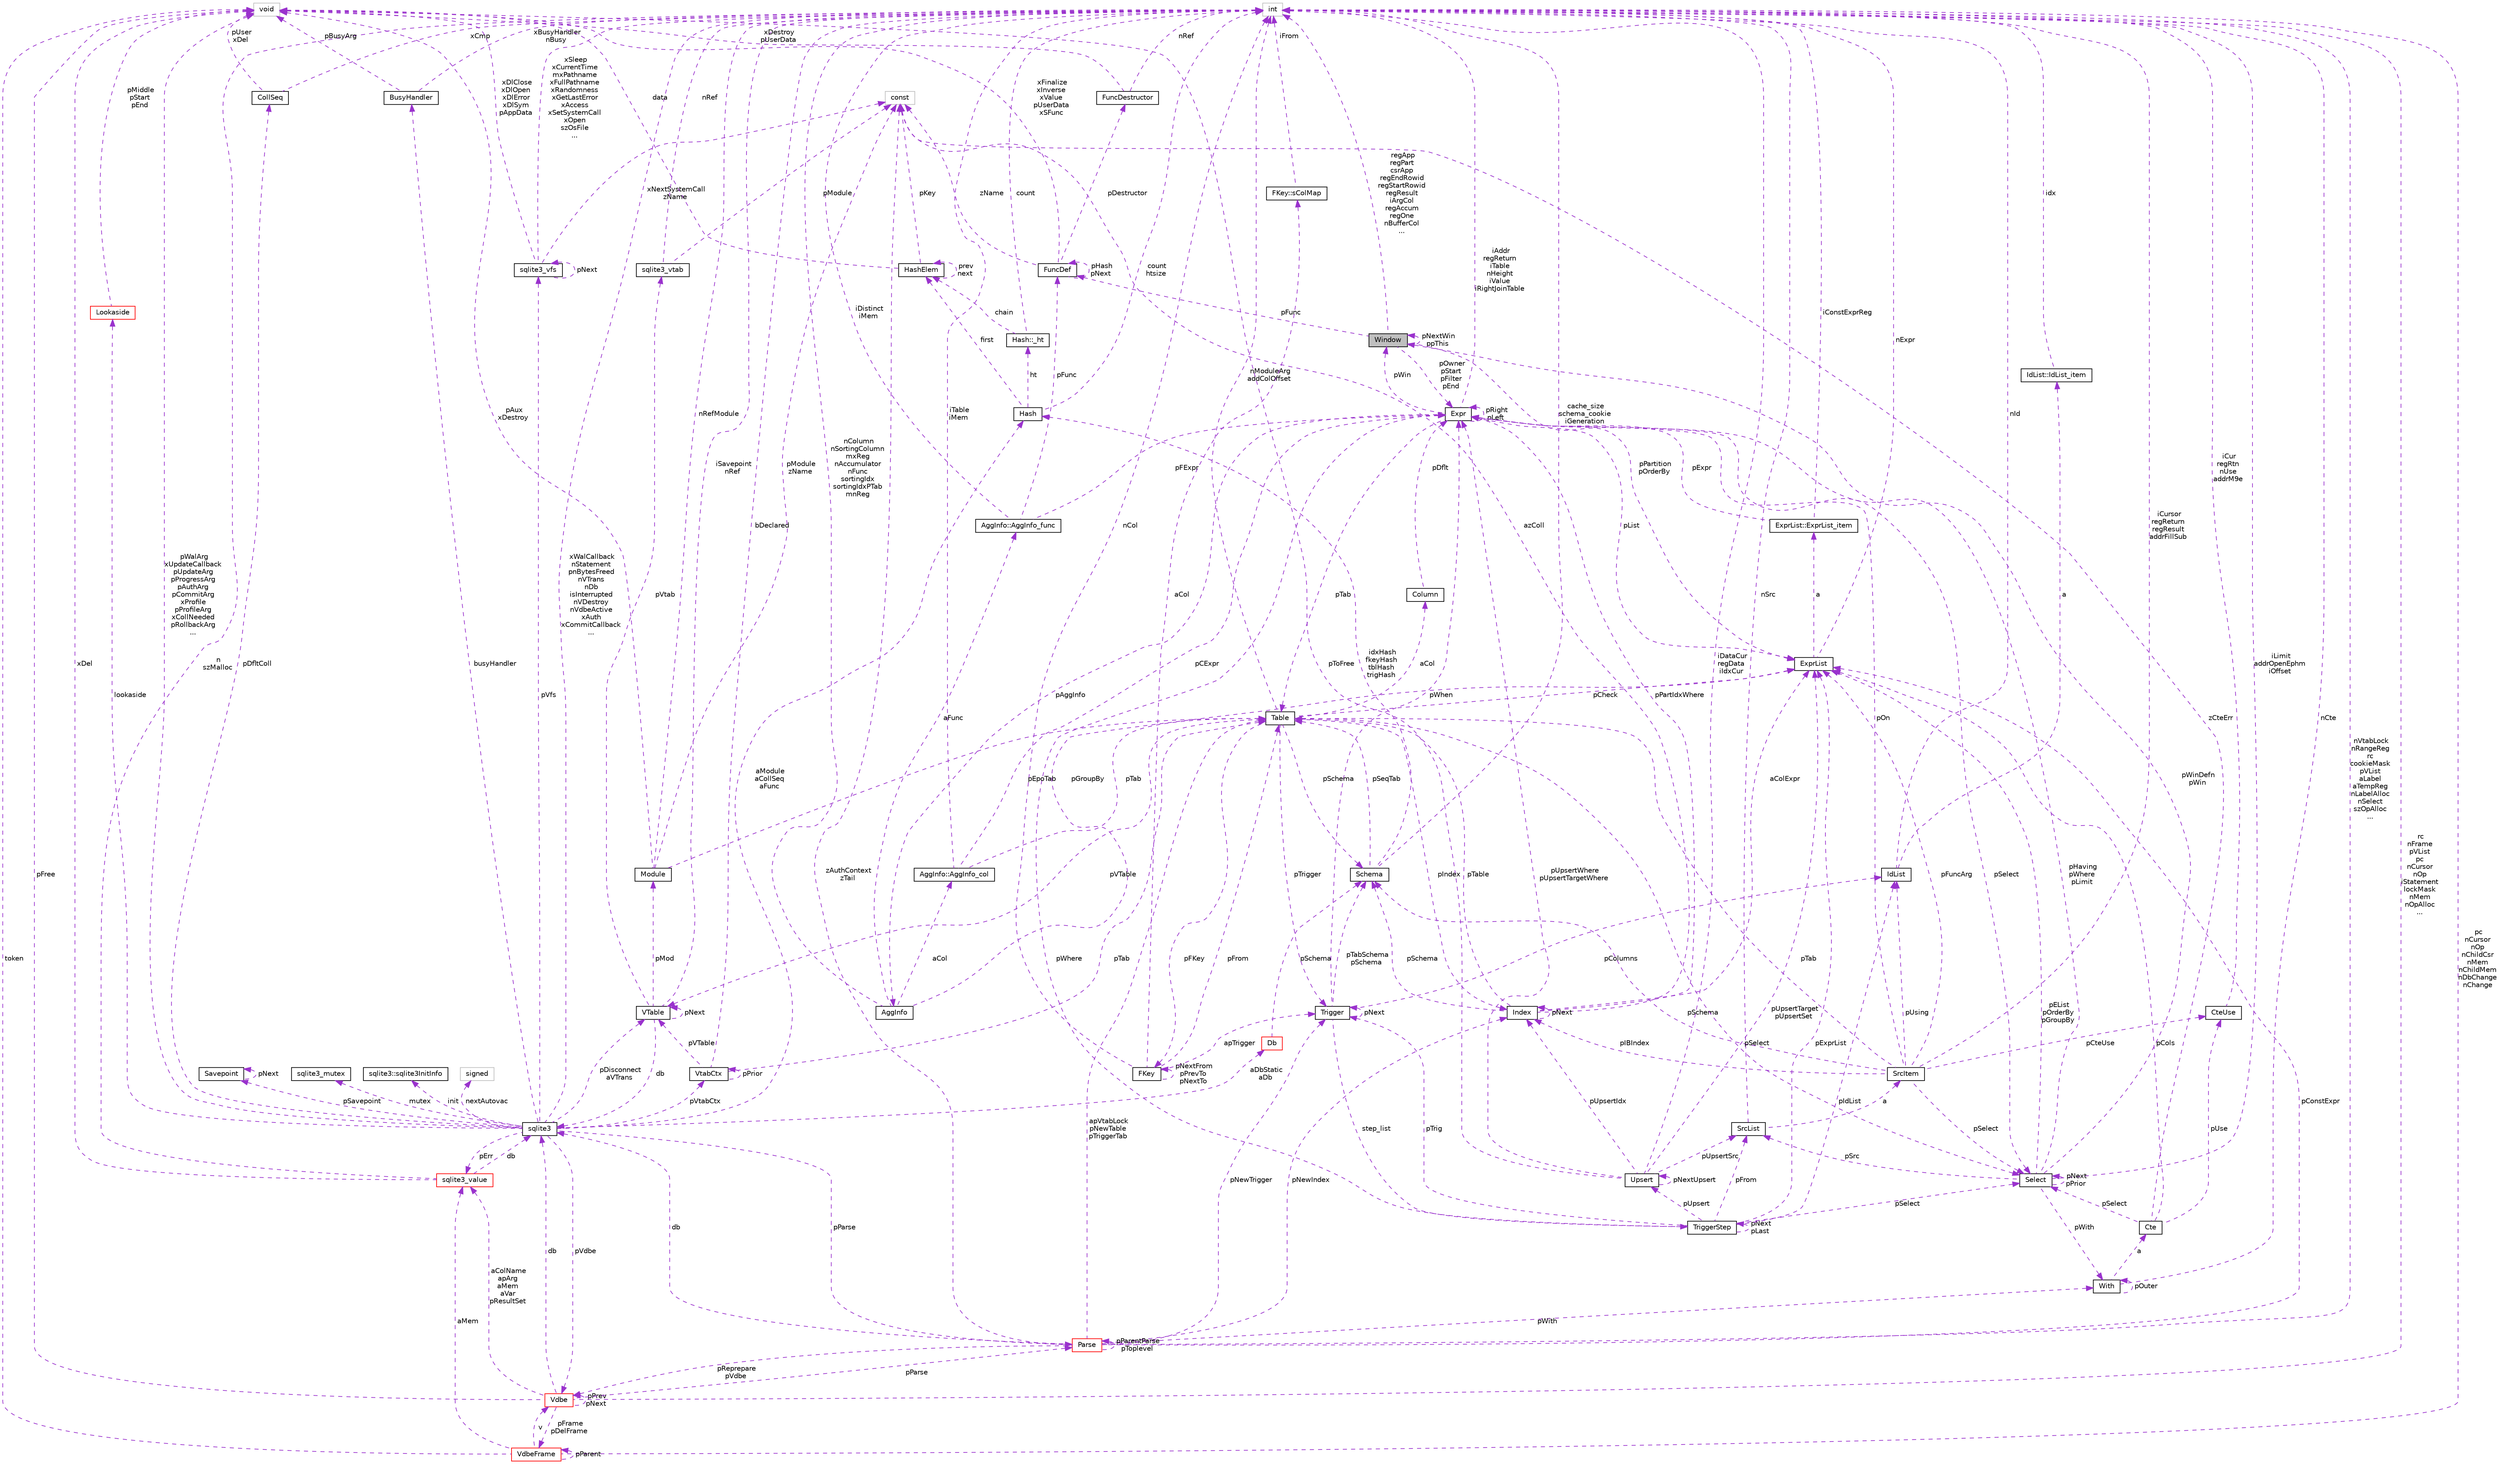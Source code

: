 digraph "Window"
{
 // LATEX_PDF_SIZE
  edge [fontname="Helvetica",fontsize="10",labelfontname="Helvetica",labelfontsize="10"];
  node [fontname="Helvetica",fontsize="10",shape=record];
  Node1 [label="Window",height=0.2,width=0.4,color="black", fillcolor="grey75", style="filled", fontcolor="black",tooltip=" "];
  Node2 -> Node1 [dir="back",color="darkorchid3",fontsize="10",style="dashed",label=" pOwner\npStart\npFilter\npEnd" ,fontname="Helvetica"];
  Node2 [label="Expr",height=0.2,width=0.4,color="black", fillcolor="white", style="filled",URL="$structExpr.html",tooltip=" "];
  Node3 -> Node2 [dir="back",color="darkorchid3",fontsize="10",style="dashed",label=" pAggInfo" ,fontname="Helvetica"];
  Node3 [label="AggInfo",height=0.2,width=0.4,color="black", fillcolor="white", style="filled",URL="$structAggInfo.html",tooltip=" "];
  Node4 -> Node3 [dir="back",color="darkorchid3",fontsize="10",style="dashed",label=" aCol" ,fontname="Helvetica"];
  Node4 [label="AggInfo::AggInfo_col",height=0.2,width=0.4,color="black", fillcolor="white", style="filled",URL="$structAggInfo_1_1AggInfo__col.html",tooltip=" "];
  Node2 -> Node4 [dir="back",color="darkorchid3",fontsize="10",style="dashed",label=" pCExpr" ,fontname="Helvetica"];
  Node5 -> Node4 [dir="back",color="darkorchid3",fontsize="10",style="dashed",label=" iTable\niMem" ,fontname="Helvetica"];
  Node5 [label="int",height=0.2,width=0.4,color="grey75", fillcolor="white", style="filled",tooltip=" "];
  Node6 -> Node4 [dir="back",color="darkorchid3",fontsize="10",style="dashed",label=" pTab" ,fontname="Helvetica"];
  Node6 [label="Table",height=0.2,width=0.4,color="black", fillcolor="white", style="filled",URL="$structTable.html",tooltip=" "];
  Node7 -> Node6 [dir="back",color="darkorchid3",fontsize="10",style="dashed",label=" pSchema" ,fontname="Helvetica"];
  Node7 [label="Schema",height=0.2,width=0.4,color="black", fillcolor="white", style="filled",URL="$structSchema.html",tooltip=" "];
  Node5 -> Node7 [dir="back",color="darkorchid3",fontsize="10",style="dashed",label=" cache_size\nschema_cookie\niGeneration" ,fontname="Helvetica"];
  Node6 -> Node7 [dir="back",color="darkorchid3",fontsize="10",style="dashed",label=" pSeqTab" ,fontname="Helvetica"];
  Node8 -> Node7 [dir="back",color="darkorchid3",fontsize="10",style="dashed",label=" idxHash\nfkeyHash\ntblHash\ntrigHash" ,fontname="Helvetica"];
  Node8 [label="Hash",height=0.2,width=0.4,color="black", fillcolor="white", style="filled",URL="$structHash.html",tooltip=" "];
  Node9 -> Node8 [dir="back",color="darkorchid3",fontsize="10",style="dashed",label=" ht" ,fontname="Helvetica"];
  Node9 [label="Hash::_ht",height=0.2,width=0.4,color="black", fillcolor="white", style="filled",URL="$structHash_1_1__ht.html",tooltip=" "];
  Node5 -> Node9 [dir="back",color="darkorchid3",fontsize="10",style="dashed",label=" count" ,fontname="Helvetica"];
  Node10 -> Node9 [dir="back",color="darkorchid3",fontsize="10",style="dashed",label=" chain" ,fontname="Helvetica"];
  Node10 [label="HashElem",height=0.2,width=0.4,color="black", fillcolor="white", style="filled",URL="$structHashElem.html",tooltip=" "];
  Node11 -> Node10 [dir="back",color="darkorchid3",fontsize="10",style="dashed",label=" data" ,fontname="Helvetica"];
  Node11 [label="void",height=0.2,width=0.4,color="grey75", fillcolor="white", style="filled",tooltip=" "];
  Node10 -> Node10 [dir="back",color="darkorchid3",fontsize="10",style="dashed",label=" prev\nnext" ,fontname="Helvetica"];
  Node12 -> Node10 [dir="back",color="darkorchid3",fontsize="10",style="dashed",label=" pKey" ,fontname="Helvetica"];
  Node12 [label="const",height=0.2,width=0.4,color="grey75", fillcolor="white", style="filled",tooltip=" "];
  Node5 -> Node8 [dir="back",color="darkorchid3",fontsize="10",style="dashed",label=" count\nhtsize" ,fontname="Helvetica"];
  Node10 -> Node8 [dir="back",color="darkorchid3",fontsize="10",style="dashed",label=" first" ,fontname="Helvetica"];
  Node13 -> Node6 [dir="back",color="darkorchid3",fontsize="10",style="dashed",label=" aCol" ,fontname="Helvetica"];
  Node13 [label="Column",height=0.2,width=0.4,color="black", fillcolor="white", style="filled",URL="$structColumn.html",tooltip=" "];
  Node2 -> Node13 [dir="back",color="darkorchid3",fontsize="10",style="dashed",label=" pDflt" ,fontname="Helvetica"];
  Node14 -> Node6 [dir="back",color="darkorchid3",fontsize="10",style="dashed",label=" pFKey" ,fontname="Helvetica"];
  Node14 [label="FKey",height=0.2,width=0.4,color="black", fillcolor="white", style="filled",URL="$structFKey.html",tooltip=" "];
  Node15 -> Node14 [dir="back",color="darkorchid3",fontsize="10",style="dashed",label=" aCol" ,fontname="Helvetica"];
  Node15 [label="FKey::sColMap",height=0.2,width=0.4,color="black", fillcolor="white", style="filled",URL="$structFKey_1_1sColMap.html",tooltip=" "];
  Node5 -> Node15 [dir="back",color="darkorchid3",fontsize="10",style="dashed",label=" iFrom" ,fontname="Helvetica"];
  Node14 -> Node14 [dir="back",color="darkorchid3",fontsize="10",style="dashed",label=" pNextFrom\npPrevTo\npNextTo" ,fontname="Helvetica"];
  Node5 -> Node14 [dir="back",color="darkorchid3",fontsize="10",style="dashed",label=" nCol" ,fontname="Helvetica"];
  Node6 -> Node14 [dir="back",color="darkorchid3",fontsize="10",style="dashed",label=" pFrom" ,fontname="Helvetica"];
  Node16 -> Node14 [dir="back",color="darkorchid3",fontsize="10",style="dashed",label=" apTrigger" ,fontname="Helvetica"];
  Node16 [label="Trigger",height=0.2,width=0.4,color="black", fillcolor="white", style="filled",URL="$structTrigger.html",tooltip=" "];
  Node17 -> Node16 [dir="back",color="darkorchid3",fontsize="10",style="dashed",label=" step_list" ,fontname="Helvetica"];
  Node17 [label="TriggerStep",height=0.2,width=0.4,color="black", fillcolor="white", style="filled",URL="$structTriggerStep.html",tooltip=" "];
  Node17 -> Node17 [dir="back",color="darkorchid3",fontsize="10",style="dashed",label=" pNext\npLast" ,fontname="Helvetica"];
  Node2 -> Node17 [dir="back",color="darkorchid3",fontsize="10",style="dashed",label=" pWhere" ,fontname="Helvetica"];
  Node18 -> Node17 [dir="back",color="darkorchid3",fontsize="10",style="dashed",label=" pIdList" ,fontname="Helvetica"];
  Node18 [label="IdList",height=0.2,width=0.4,color="black", fillcolor="white", style="filled",URL="$structIdList.html",tooltip=" "];
  Node19 -> Node18 [dir="back",color="darkorchid3",fontsize="10",style="dashed",label=" a" ,fontname="Helvetica"];
  Node19 [label="IdList::IdList_item",height=0.2,width=0.4,color="black", fillcolor="white", style="filled",URL="$structIdList_1_1IdList__item.html",tooltip=" "];
  Node5 -> Node19 [dir="back",color="darkorchid3",fontsize="10",style="dashed",label=" idx" ,fontname="Helvetica"];
  Node5 -> Node18 [dir="back",color="darkorchid3",fontsize="10",style="dashed",label=" nId" ,fontname="Helvetica"];
  Node20 -> Node17 [dir="back",color="darkorchid3",fontsize="10",style="dashed",label=" pSelect" ,fontname="Helvetica"];
  Node20 [label="Select",height=0.2,width=0.4,color="black", fillcolor="white", style="filled",URL="$structSelect.html",tooltip=" "];
  Node2 -> Node20 [dir="back",color="darkorchid3",fontsize="10",style="dashed",label=" pHaving\npWhere\npLimit" ,fontname="Helvetica"];
  Node21 -> Node20 [dir="back",color="darkorchid3",fontsize="10",style="dashed",label=" pWith" ,fontname="Helvetica"];
  Node21 [label="With",height=0.2,width=0.4,color="black", fillcolor="white", style="filled",URL="$structWith.html",tooltip=" "];
  Node22 -> Node21 [dir="back",color="darkorchid3",fontsize="10",style="dashed",label=" a" ,fontname="Helvetica"];
  Node22 [label="Cte",height=0.2,width=0.4,color="black", fillcolor="white", style="filled",URL="$structCte.html",tooltip=" "];
  Node23 -> Node22 [dir="back",color="darkorchid3",fontsize="10",style="dashed",label=" pUse" ,fontname="Helvetica"];
  Node23 [label="CteUse",height=0.2,width=0.4,color="black", fillcolor="white", style="filled",URL="$structCteUse.html",tooltip=" "];
  Node5 -> Node23 [dir="back",color="darkorchid3",fontsize="10",style="dashed",label=" iCur\nregRtn\nnUse\naddrM9e" ,fontname="Helvetica"];
  Node20 -> Node22 [dir="back",color="darkorchid3",fontsize="10",style="dashed",label=" pSelect" ,fontname="Helvetica"];
  Node12 -> Node22 [dir="back",color="darkorchid3",fontsize="10",style="dashed",label=" zCteErr" ,fontname="Helvetica"];
  Node24 -> Node22 [dir="back",color="darkorchid3",fontsize="10",style="dashed",label=" pCols" ,fontname="Helvetica"];
  Node24 [label="ExprList",height=0.2,width=0.4,color="black", fillcolor="white", style="filled",URL="$structExprList.html",tooltip=" "];
  Node25 -> Node24 [dir="back",color="darkorchid3",fontsize="10",style="dashed",label=" a" ,fontname="Helvetica"];
  Node25 [label="ExprList::ExprList_item",height=0.2,width=0.4,color="black", fillcolor="white", style="filled",URL="$structExprList_1_1ExprList__item.html",tooltip=" "];
  Node2 -> Node25 [dir="back",color="darkorchid3",fontsize="10",style="dashed",label=" pExpr" ,fontname="Helvetica"];
  Node5 -> Node25 [dir="back",color="darkorchid3",fontsize="10",style="dashed",label=" iConstExprReg" ,fontname="Helvetica"];
  Node5 -> Node24 [dir="back",color="darkorchid3",fontsize="10",style="dashed",label=" nExpr" ,fontname="Helvetica"];
  Node21 -> Node21 [dir="back",color="darkorchid3",fontsize="10",style="dashed",label=" pOuter" ,fontname="Helvetica"];
  Node5 -> Node21 [dir="back",color="darkorchid3",fontsize="10",style="dashed",label=" nCte" ,fontname="Helvetica"];
  Node5 -> Node20 [dir="back",color="darkorchid3",fontsize="10",style="dashed",label=" iLimit\naddrOpenEphm\niOffset" ,fontname="Helvetica"];
  Node20 -> Node20 [dir="back",color="darkorchid3",fontsize="10",style="dashed",label=" pNext\npPrior" ,fontname="Helvetica"];
  Node26 -> Node20 [dir="back",color="darkorchid3",fontsize="10",style="dashed",label=" pSrc" ,fontname="Helvetica"];
  Node26 [label="SrcList",height=0.2,width=0.4,color="black", fillcolor="white", style="filled",URL="$structSrcList.html",tooltip=" "];
  Node27 -> Node26 [dir="back",color="darkorchid3",fontsize="10",style="dashed",label=" a" ,fontname="Helvetica"];
  Node27 [label="SrcItem",height=0.2,width=0.4,color="black", fillcolor="white", style="filled",URL="$structSrcItem.html",tooltip=" "];
  Node7 -> Node27 [dir="back",color="darkorchid3",fontsize="10",style="dashed",label=" pSchema" ,fontname="Helvetica"];
  Node23 -> Node27 [dir="back",color="darkorchid3",fontsize="10",style="dashed",label=" pCteUse" ,fontname="Helvetica"];
  Node2 -> Node27 [dir="back",color="darkorchid3",fontsize="10",style="dashed",label=" pOn" ,fontname="Helvetica"];
  Node18 -> Node27 [dir="back",color="darkorchid3",fontsize="10",style="dashed",label=" pUsing" ,fontname="Helvetica"];
  Node5 -> Node27 [dir="back",color="darkorchid3",fontsize="10",style="dashed",label=" iCursor\nregReturn\nregResult\naddrFillSub" ,fontname="Helvetica"];
  Node6 -> Node27 [dir="back",color="darkorchid3",fontsize="10",style="dashed",label=" pTab" ,fontname="Helvetica"];
  Node20 -> Node27 [dir="back",color="darkorchid3",fontsize="10",style="dashed",label=" pSelect" ,fontname="Helvetica"];
  Node28 -> Node27 [dir="back",color="darkorchid3",fontsize="10",style="dashed",label=" pIBIndex" ,fontname="Helvetica"];
  Node28 [label="Index",height=0.2,width=0.4,color="black", fillcolor="white", style="filled",URL="$structIndex.html",tooltip=" "];
  Node7 -> Node28 [dir="back",color="darkorchid3",fontsize="10",style="dashed",label=" pSchema" ,fontname="Helvetica"];
  Node2 -> Node28 [dir="back",color="darkorchid3",fontsize="10",style="dashed",label=" pPartIdxWhere" ,fontname="Helvetica"];
  Node6 -> Node28 [dir="back",color="darkorchid3",fontsize="10",style="dashed",label=" pTable" ,fontname="Helvetica"];
  Node24 -> Node28 [dir="back",color="darkorchid3",fontsize="10",style="dashed",label=" aColExpr" ,fontname="Helvetica"];
  Node12 -> Node28 [dir="back",color="darkorchid3",fontsize="10",style="dashed",label=" azColl" ,fontname="Helvetica"];
  Node28 -> Node28 [dir="back",color="darkorchid3",fontsize="10",style="dashed",label=" pNext" ,fontname="Helvetica"];
  Node24 -> Node27 [dir="back",color="darkorchid3",fontsize="10",style="dashed",label=" pFuncArg" ,fontname="Helvetica"];
  Node5 -> Node26 [dir="back",color="darkorchid3",fontsize="10",style="dashed",label=" nSrc" ,fontname="Helvetica"];
  Node24 -> Node20 [dir="back",color="darkorchid3",fontsize="10",style="dashed",label=" pEList\npOrderBy\npGroupBy" ,fontname="Helvetica"];
  Node1 -> Node20 [dir="back",color="darkorchid3",fontsize="10",style="dashed",label=" pWinDefn\npWin" ,fontname="Helvetica"];
  Node16 -> Node17 [dir="back",color="darkorchid3",fontsize="10",style="dashed",label=" pTrig" ,fontname="Helvetica"];
  Node26 -> Node17 [dir="back",color="darkorchid3",fontsize="10",style="dashed",label=" pFrom" ,fontname="Helvetica"];
  Node24 -> Node17 [dir="back",color="darkorchid3",fontsize="10",style="dashed",label=" pExprList" ,fontname="Helvetica"];
  Node29 -> Node17 [dir="back",color="darkorchid3",fontsize="10",style="dashed",label=" pUpsert" ,fontname="Helvetica"];
  Node29 [label="Upsert",height=0.2,width=0.4,color="black", fillcolor="white", style="filled",URL="$structUpsert.html",tooltip=" "];
  Node2 -> Node29 [dir="back",color="darkorchid3",fontsize="10",style="dashed",label=" pUpsertWhere\npUpsertTargetWhere" ,fontname="Helvetica"];
  Node11 -> Node29 [dir="back",color="darkorchid3",fontsize="10",style="dashed",label=" pToFree" ,fontname="Helvetica"];
  Node5 -> Node29 [dir="back",color="darkorchid3",fontsize="10",style="dashed",label=" iDataCur\nregData\niIdxCur" ,fontname="Helvetica"];
  Node26 -> Node29 [dir="back",color="darkorchid3",fontsize="10",style="dashed",label=" pUpsertSrc" ,fontname="Helvetica"];
  Node28 -> Node29 [dir="back",color="darkorchid3",fontsize="10",style="dashed",label=" pUpsertIdx" ,fontname="Helvetica"];
  Node24 -> Node29 [dir="back",color="darkorchid3",fontsize="10",style="dashed",label=" pUpsertTarget\npUpsertSet" ,fontname="Helvetica"];
  Node29 -> Node29 [dir="back",color="darkorchid3",fontsize="10",style="dashed",label=" pNextUpsert" ,fontname="Helvetica"];
  Node7 -> Node16 [dir="back",color="darkorchid3",fontsize="10",style="dashed",label=" pTabSchema\npSchema" ,fontname="Helvetica"];
  Node2 -> Node16 [dir="back",color="darkorchid3",fontsize="10",style="dashed",label=" pWhen" ,fontname="Helvetica"];
  Node18 -> Node16 [dir="back",color="darkorchid3",fontsize="10",style="dashed",label=" pColumns" ,fontname="Helvetica"];
  Node16 -> Node16 [dir="back",color="darkorchid3",fontsize="10",style="dashed",label=" pNext" ,fontname="Helvetica"];
  Node30 -> Node6 [dir="back",color="darkorchid3",fontsize="10",style="dashed",label=" pVTable" ,fontname="Helvetica"];
  Node30 [label="VTable",height=0.2,width=0.4,color="black", fillcolor="white", style="filled",URL="$structVTable.html",tooltip=" "];
  Node31 -> Node30 [dir="back",color="darkorchid3",fontsize="10",style="dashed",label=" db" ,fontname="Helvetica"];
  Node31 [label="sqlite3",height=0.2,width=0.4,color="black", fillcolor="white", style="filled",URL="$structsqlite3.html",tooltip=" "];
  Node32 -> Node31 [dir="back",color="darkorchid3",fontsize="10",style="dashed",label=" pVdbe" ,fontname="Helvetica"];
  Node32 [label="Vdbe",height=0.2,width=0.4,color="red", fillcolor="white", style="filled",URL="$structVdbe.html",tooltip=" "];
  Node32 -> Node32 [dir="back",color="darkorchid3",fontsize="10",style="dashed",label=" pPrev\npNext" ,fontname="Helvetica"];
  Node31 -> Node32 [dir="back",color="darkorchid3",fontsize="10",style="dashed",label=" db" ,fontname="Helvetica"];
  Node11 -> Node32 [dir="back",color="darkorchid3",fontsize="10",style="dashed",label=" pFree" ,fontname="Helvetica"];
  Node33 -> Node32 [dir="back",color="darkorchid3",fontsize="10",style="dashed",label=" aColName\napArg\naMem\naVar\npResultSet" ,fontname="Helvetica"];
  Node33 [label="sqlite3_value",height=0.2,width=0.4,color="red", fillcolor="white", style="filled",URL="$structsqlite3__value.html",tooltip=" "];
  Node31 -> Node33 [dir="back",color="darkorchid3",fontsize="10",style="dashed",label=" db" ,fontname="Helvetica"];
  Node11 -> Node33 [dir="back",color="darkorchid3",fontsize="10",style="dashed",label=" xDel" ,fontname="Helvetica"];
  Node5 -> Node33 [dir="back",color="darkorchid3",fontsize="10",style="dashed",label=" n\nszMalloc" ,fontname="Helvetica"];
  Node37 -> Node32 [dir="back",color="darkorchid3",fontsize="10",style="dashed",label=" pFrame\npDelFrame" ,fontname="Helvetica"];
  Node37 [label="VdbeFrame",height=0.2,width=0.4,color="red", fillcolor="white", style="filled",URL="$structVdbeFrame.html",tooltip=" "];
  Node32 -> Node37 [dir="back",color="darkorchid3",fontsize="10",style="dashed",label=" v" ,fontname="Helvetica"];
  Node11 -> Node37 [dir="back",color="darkorchid3",fontsize="10",style="dashed",label=" token" ,fontname="Helvetica"];
  Node33 -> Node37 [dir="back",color="darkorchid3",fontsize="10",style="dashed",label=" aMem" ,fontname="Helvetica"];
  Node37 -> Node37 [dir="back",color="darkorchid3",fontsize="10",style="dashed",label=" pParent" ,fontname="Helvetica"];
  Node5 -> Node37 [dir="back",color="darkorchid3",fontsize="10",style="dashed",label=" pc\nnCursor\nnOp\nnChildCsr\nnMem\nnChildMem\nnDbChange\nnChange" ,fontname="Helvetica"];
  Node5 -> Node32 [dir="back",color="darkorchid3",fontsize="10",style="dashed",label=" rc\nnFrame\npVList\npc\nnCursor\nnOp\niStatement\nlockMask\nnMem\nnOpAlloc\n..." ,fontname="Helvetica"];
  Node77 -> Node32 [dir="back",color="darkorchid3",fontsize="10",style="dashed",label=" pParse" ,fontname="Helvetica"];
  Node77 [label="Parse",height=0.2,width=0.4,color="red", fillcolor="white", style="filled",URL="$structParse.html",tooltip=" "];
  Node32 -> Node77 [dir="back",color="darkorchid3",fontsize="10",style="dashed",label=" pReprepare\npVdbe" ,fontname="Helvetica"];
  Node31 -> Node77 [dir="back",color="darkorchid3",fontsize="10",style="dashed",label=" db" ,fontname="Helvetica"];
  Node21 -> Node77 [dir="back",color="darkorchid3",fontsize="10",style="dashed",label=" pWith" ,fontname="Helvetica"];
  Node5 -> Node77 [dir="back",color="darkorchid3",fontsize="10",style="dashed",label=" nVtabLock\nnRangeReg\nrc\ncookieMask\npVList\naLabel\naTempReg\nnLabelAlloc\nnSelect\nszOpAlloc\n..." ,fontname="Helvetica"];
  Node6 -> Node77 [dir="back",color="darkorchid3",fontsize="10",style="dashed",label=" apVtabLock\npNewTable\npTriggerTab" ,fontname="Helvetica"];
  Node16 -> Node77 [dir="back",color="darkorchid3",fontsize="10",style="dashed",label=" pNewTrigger" ,fontname="Helvetica"];
  Node28 -> Node77 [dir="back",color="darkorchid3",fontsize="10",style="dashed",label=" pNewIndex" ,fontname="Helvetica"];
  Node12 -> Node77 [dir="back",color="darkorchid3",fontsize="10",style="dashed",label=" zAuthContext\nzTail" ,fontname="Helvetica"];
  Node24 -> Node77 [dir="back",color="darkorchid3",fontsize="10",style="dashed",label=" pConstExpr" ,fontname="Helvetica"];
  Node77 -> Node77 [dir="back",color="darkorchid3",fontsize="10",style="dashed",label=" pParentParse\npToplevel" ,fontname="Helvetica"];
  Node98 -> Node31 [dir="back",color="darkorchid3",fontsize="10",style="dashed",label=" pSavepoint" ,fontname="Helvetica"];
  Node98 [label="Savepoint",height=0.2,width=0.4,color="black", fillcolor="white", style="filled",URL="$structSavepoint.html",tooltip=" "];
  Node98 -> Node98 [dir="back",color="darkorchid3",fontsize="10",style="dashed",label=" pNext" ,fontname="Helvetica"];
  Node11 -> Node31 [dir="back",color="darkorchid3",fontsize="10",style="dashed",label=" pWalArg\nxUpdateCallback\npUpdateArg\npProgressArg\npAuthArg\npCommitArg\nxProfile\npProfileArg\nxCollNeeded\npRollbackArg\n..." ,fontname="Helvetica"];
  Node99 -> Node31 [dir="back",color="darkorchid3",fontsize="10",style="dashed",label=" lookaside" ,fontname="Helvetica"];
  Node99 [label="Lookaside",height=0.2,width=0.4,color="red", fillcolor="white", style="filled",URL="$structLookaside.html",tooltip=" "];
  Node11 -> Node99 [dir="back",color="darkorchid3",fontsize="10",style="dashed",label=" pMiddle\npStart\npEnd" ,fontname="Helvetica"];
  Node33 -> Node31 [dir="back",color="darkorchid3",fontsize="10",style="dashed",label=" pErr" ,fontname="Helvetica"];
  Node44 -> Node31 [dir="back",color="darkorchid3",fontsize="10",style="dashed",label=" mutex" ,fontname="Helvetica"];
  Node44 [label="sqlite3_mutex",height=0.2,width=0.4,color="black", fillcolor="white", style="filled",URL="$structsqlite3__mutex.html",tooltip=" "];
  Node54 -> Node31 [dir="back",color="darkorchid3",fontsize="10",style="dashed",label=" pVfs" ,fontname="Helvetica"];
  Node54 [label="sqlite3_vfs",height=0.2,width=0.4,color="black", fillcolor="white", style="filled",URL="$structsqlite3__vfs.html",tooltip=" "];
  Node11 -> Node54 [dir="back",color="darkorchid3",fontsize="10",style="dashed",label=" xDlClose\nxDlOpen\nxDlError\nxDlSym\npAppData" ,fontname="Helvetica"];
  Node54 -> Node54 [dir="back",color="darkorchid3",fontsize="10",style="dashed",label=" pNext" ,fontname="Helvetica"];
  Node5 -> Node54 [dir="back",color="darkorchid3",fontsize="10",style="dashed",label=" xSleep\nxCurrentTime\nmxPathname\nxFullPathname\nxRandomness\nxGetLastError\nxAccess\nxSetSystemCall\nxOpen\nszOsFile\n..." ,fontname="Helvetica"];
  Node12 -> Node54 [dir="back",color="darkorchid3",fontsize="10",style="dashed",label=" xNextSystemCall\nzName" ,fontname="Helvetica"];
  Node101 -> Node31 [dir="back",color="darkorchid3",fontsize="10",style="dashed",label=" init" ,fontname="Helvetica"];
  Node101 [label="sqlite3::sqlite3InitInfo",height=0.2,width=0.4,color="black", fillcolor="white", style="filled",URL="$structsqlite3_1_1sqlite3InitInfo.html",tooltip=" "];
  Node102 -> Node31 [dir="back",color="darkorchid3",fontsize="10",style="dashed",label=" busyHandler" ,fontname="Helvetica"];
  Node102 [label="BusyHandler",height=0.2,width=0.4,color="black", fillcolor="white", style="filled",URL="$structBusyHandler.html",tooltip=" "];
  Node11 -> Node102 [dir="back",color="darkorchid3",fontsize="10",style="dashed",label=" pBusyArg" ,fontname="Helvetica"];
  Node5 -> Node102 [dir="back",color="darkorchid3",fontsize="10",style="dashed",label=" xBusyHandler\nnBusy" ,fontname="Helvetica"];
  Node103 -> Node31 [dir="back",color="darkorchid3",fontsize="10",style="dashed",label=" pVtabCtx" ,fontname="Helvetica"];
  Node103 [label="VtabCtx",height=0.2,width=0.4,color="black", fillcolor="white", style="filled",URL="$structVtabCtx.html",tooltip=" "];
  Node103 -> Node103 [dir="back",color="darkorchid3",fontsize="10",style="dashed",label=" pPrior" ,fontname="Helvetica"];
  Node5 -> Node103 [dir="back",color="darkorchid3",fontsize="10",style="dashed",label=" bDeclared" ,fontname="Helvetica"];
  Node30 -> Node103 [dir="back",color="darkorchid3",fontsize="10",style="dashed",label=" pVTable" ,fontname="Helvetica"];
  Node6 -> Node103 [dir="back",color="darkorchid3",fontsize="10",style="dashed",label=" pTab" ,fontname="Helvetica"];
  Node59 -> Node31 [dir="back",color="darkorchid3",fontsize="10",style="dashed",label=" pDfltColl" ,fontname="Helvetica"];
  Node59 [label="CollSeq",height=0.2,width=0.4,color="black", fillcolor="white", style="filled",URL="$structCollSeq.html",tooltip=" "];
  Node11 -> Node59 [dir="back",color="darkorchid3",fontsize="10",style="dashed",label=" pUser\nxDel" ,fontname="Helvetica"];
  Node5 -> Node59 [dir="back",color="darkorchid3",fontsize="10",style="dashed",label=" xCmp" ,fontname="Helvetica"];
  Node30 -> Node31 [dir="back",color="darkorchid3",fontsize="10",style="dashed",label=" pDisconnect\naVTrans" ,fontname="Helvetica"];
  Node5 -> Node31 [dir="back",color="darkorchid3",fontsize="10",style="dashed",label=" xWalCallback\nnStatement\npnBytesFreed\nnVTrans\nnDb\nisInterrupted\nnVDestroy\nnVdbeActive\nxAuth\nxCommitCallback\n..." ,fontname="Helvetica"];
  Node76 -> Node31 [dir="back",color="darkorchid3",fontsize="10",style="dashed",label=" nextAutovac" ,fontname="Helvetica"];
  Node76 [label="signed",height=0.2,width=0.4,color="grey75", fillcolor="white", style="filled",tooltip=" "];
  Node104 -> Node31 [dir="back",color="darkorchid3",fontsize="10",style="dashed",label=" aDbStatic\naDb" ,fontname="Helvetica"];
  Node104 [label="Db",height=0.2,width=0.4,color="red", fillcolor="white", style="filled",URL="$structDb.html",tooltip=" "];
  Node7 -> Node104 [dir="back",color="darkorchid3",fontsize="10",style="dashed",label=" pSchema" ,fontname="Helvetica"];
  Node8 -> Node31 [dir="back",color="darkorchid3",fontsize="10",style="dashed",label=" aModule\naCollSeq\naFunc" ,fontname="Helvetica"];
  Node77 -> Node31 [dir="back",color="darkorchid3",fontsize="10",style="dashed",label=" pParse" ,fontname="Helvetica"];
  Node30 -> Node30 [dir="back",color="darkorchid3",fontsize="10",style="dashed",label=" pNext" ,fontname="Helvetica"];
  Node5 -> Node30 [dir="back",color="darkorchid3",fontsize="10",style="dashed",label=" iSavepoint\nnRef" ,fontname="Helvetica"];
  Node105 -> Node30 [dir="back",color="darkorchid3",fontsize="10",style="dashed",label=" pMod" ,fontname="Helvetica"];
  Node105 [label="Module",height=0.2,width=0.4,color="black", fillcolor="white", style="filled",URL="$structModule.html",tooltip=" "];
  Node11 -> Node105 [dir="back",color="darkorchid3",fontsize="10",style="dashed",label=" pAux\nxDestroy" ,fontname="Helvetica"];
  Node5 -> Node105 [dir="back",color="darkorchid3",fontsize="10",style="dashed",label=" nRefModule" ,fontname="Helvetica"];
  Node6 -> Node105 [dir="back",color="darkorchid3",fontsize="10",style="dashed",label=" pEpoTab" ,fontname="Helvetica"];
  Node12 -> Node105 [dir="back",color="darkorchid3",fontsize="10",style="dashed",label=" pModule\nzName" ,fontname="Helvetica"];
  Node61 -> Node30 [dir="back",color="darkorchid3",fontsize="10",style="dashed",label=" pVtab" ,fontname="Helvetica"];
  Node61 [label="sqlite3_vtab",height=0.2,width=0.4,color="black", fillcolor="white", style="filled",URL="$structsqlite3__vtab.html",tooltip=" "];
  Node5 -> Node61 [dir="back",color="darkorchid3",fontsize="10",style="dashed",label=" nRef" ,fontname="Helvetica"];
  Node12 -> Node61 [dir="back",color="darkorchid3",fontsize="10",style="dashed",label=" pModule" ,fontname="Helvetica"];
  Node5 -> Node6 [dir="back",color="darkorchid3",fontsize="10",style="dashed",label=" nModuleArg\naddColOffset" ,fontname="Helvetica"];
  Node16 -> Node6 [dir="back",color="darkorchid3",fontsize="10",style="dashed",label=" pTrigger" ,fontname="Helvetica"];
  Node20 -> Node6 [dir="back",color="darkorchid3",fontsize="10",style="dashed",label=" pSelect" ,fontname="Helvetica"];
  Node24 -> Node6 [dir="back",color="darkorchid3",fontsize="10",style="dashed",label=" pCheck" ,fontname="Helvetica"];
  Node28 -> Node6 [dir="back",color="darkorchid3",fontsize="10",style="dashed",label=" pIndex" ,fontname="Helvetica"];
  Node5 -> Node3 [dir="back",color="darkorchid3",fontsize="10",style="dashed",label=" nColumn\nnSortingColumn\nmxReg\nnAccumulator\nnFunc\nsortingIdx\nsortingIdxPTab\nmnReg" ,fontname="Helvetica"];
  Node106 -> Node3 [dir="back",color="darkorchid3",fontsize="10",style="dashed",label=" aFunc" ,fontname="Helvetica"];
  Node106 [label="AggInfo::AggInfo_func",height=0.2,width=0.4,color="black", fillcolor="white", style="filled",URL="$structAggInfo_1_1AggInfo__func.html",tooltip=" "];
  Node2 -> Node106 [dir="back",color="darkorchid3",fontsize="10",style="dashed",label=" pFExpr" ,fontname="Helvetica"];
  Node5 -> Node106 [dir="back",color="darkorchid3",fontsize="10",style="dashed",label=" iDistinct\niMem" ,fontname="Helvetica"];
  Node35 -> Node106 [dir="back",color="darkorchid3",fontsize="10",style="dashed",label=" pFunc" ,fontname="Helvetica"];
  Node35 [label="FuncDef",height=0.2,width=0.4,color="black", fillcolor="white", style="filled",URL="$structFuncDef.html",tooltip=" "];
  Node11 -> Node35 [dir="back",color="darkorchid3",fontsize="10",style="dashed",label=" xFinalize\nxInverse\nxValue\npUserData\nxSFunc" ,fontname="Helvetica"];
  Node36 -> Node35 [dir="back",color="darkorchid3",fontsize="10",style="dashed",label=" pDestructor" ,fontname="Helvetica"];
  Node36 [label="FuncDestructor",height=0.2,width=0.4,color="black", fillcolor="white", style="filled",URL="$structFuncDestructor.html",tooltip=" "];
  Node11 -> Node36 [dir="back",color="darkorchid3",fontsize="10",style="dashed",label=" xDestroy\npUserData" ,fontname="Helvetica"];
  Node5 -> Node36 [dir="back",color="darkorchid3",fontsize="10",style="dashed",label=" nRef" ,fontname="Helvetica"];
  Node12 -> Node35 [dir="back",color="darkorchid3",fontsize="10",style="dashed",label=" zName" ,fontname="Helvetica"];
  Node35 -> Node35 [dir="back",color="darkorchid3",fontsize="10",style="dashed",label=" pHash\npNext" ,fontname="Helvetica"];
  Node24 -> Node3 [dir="back",color="darkorchid3",fontsize="10",style="dashed",label=" pGroupBy" ,fontname="Helvetica"];
  Node2 -> Node2 [dir="back",color="darkorchid3",fontsize="10",style="dashed",label=" pRight\npLeft" ,fontname="Helvetica"];
  Node5 -> Node2 [dir="back",color="darkorchid3",fontsize="10",style="dashed",label=" iAddr\nregReturn\niTable\nnHeight\niValue\niRightJoinTable" ,fontname="Helvetica"];
  Node6 -> Node2 [dir="back",color="darkorchid3",fontsize="10",style="dashed",label=" pTab" ,fontname="Helvetica"];
  Node20 -> Node2 [dir="back",color="darkorchid3",fontsize="10",style="dashed",label=" pSelect" ,fontname="Helvetica"];
  Node24 -> Node2 [dir="back",color="darkorchid3",fontsize="10",style="dashed",label=" pList" ,fontname="Helvetica"];
  Node1 -> Node2 [dir="back",color="darkorchid3",fontsize="10",style="dashed",label=" pWin" ,fontname="Helvetica"];
  Node5 -> Node1 [dir="back",color="darkorchid3",fontsize="10",style="dashed",label=" regApp\nregPart\ncsrApp\nregEndRowid\nregStartRowid\nregResult\niArgCol\nregAccum\nregOne\nnBufferCol\n..." ,fontname="Helvetica"];
  Node24 -> Node1 [dir="back",color="darkorchid3",fontsize="10",style="dashed",label=" pPartition\npOrderBy" ,fontname="Helvetica"];
  Node35 -> Node1 [dir="back",color="darkorchid3",fontsize="10",style="dashed",label=" pFunc" ,fontname="Helvetica"];
  Node1 -> Node1 [dir="back",color="darkorchid3",fontsize="10",style="dashed",label=" pNextWin\nppThis" ,fontname="Helvetica"];
}
